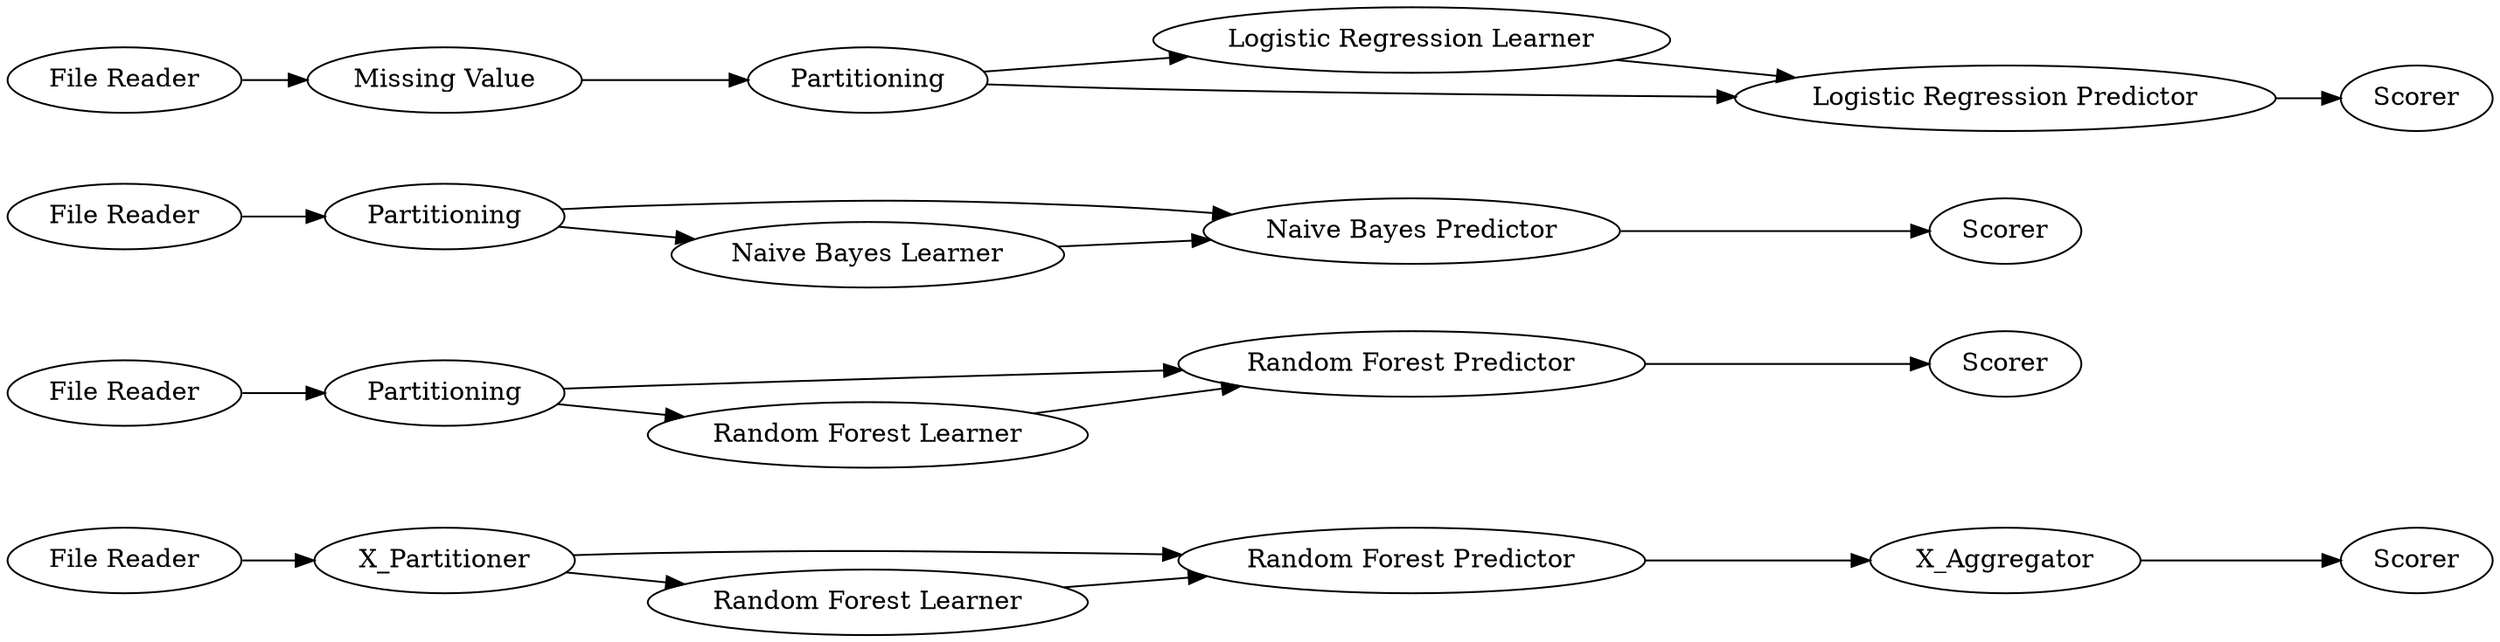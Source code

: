 digraph {
	27 -> 24
	4 -> 5
	19 -> 14
	7 -> 11
	26 -> 21
	7 -> 12
	13 -> 18
	2 -> 3
	2 -> 4
	18 -> 19
	12 -> 9
	11 -> 12
	1 -> 2
	17 -> 13
	26 -> 25
	13 -> 19
	8 -> 20
	25 -> 21
	22 -> 26
	3 -> 4
	20 -> 7
	21 -> 27
	27 [label=X_Aggregator]
	7 [label=Partitioning]
	9 [label=Scorer]
	18 [label="Naive Bayes Learner"]
	21 [label="Random Forest Predictor"]
	26 [label=X_Partitioner]
	8 [label="File Reader"]
	17 [label="File Reader"]
	3 [label="Random Forest Learner"]
	19 [label="Naive Bayes Predictor"]
	24 [label=Scorer]
	25 [label="Random Forest Learner"]
	12 [label="Logistic Regression Predictor"]
	1 [label="File Reader"]
	22 [label="File Reader"]
	11 [label="Logistic Regression Learner"]
	4 [label="Random Forest Predictor"]
	14 [label=Scorer]
	5 [label=Scorer]
	20 [label="Missing Value"]
	13 [label=Partitioning]
	2 [label=Partitioning]
	rankdir=LR
}
